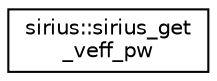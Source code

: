 digraph "Graphical Class Hierarchy"
{
 // INTERACTIVE_SVG=YES
  edge [fontname="Helvetica",fontsize="10",labelfontname="Helvetica",labelfontsize="10"];
  node [fontname="Helvetica",fontsize="10",shape=record];
  rankdir="LR";
  Node1 [label="sirius::sirius_get\l_veff_pw",height=0.2,width=0.4,color="black", fillcolor="white", style="filled",URL="$interfacesirius_1_1sirius__get__veff__pw.html"];
}
